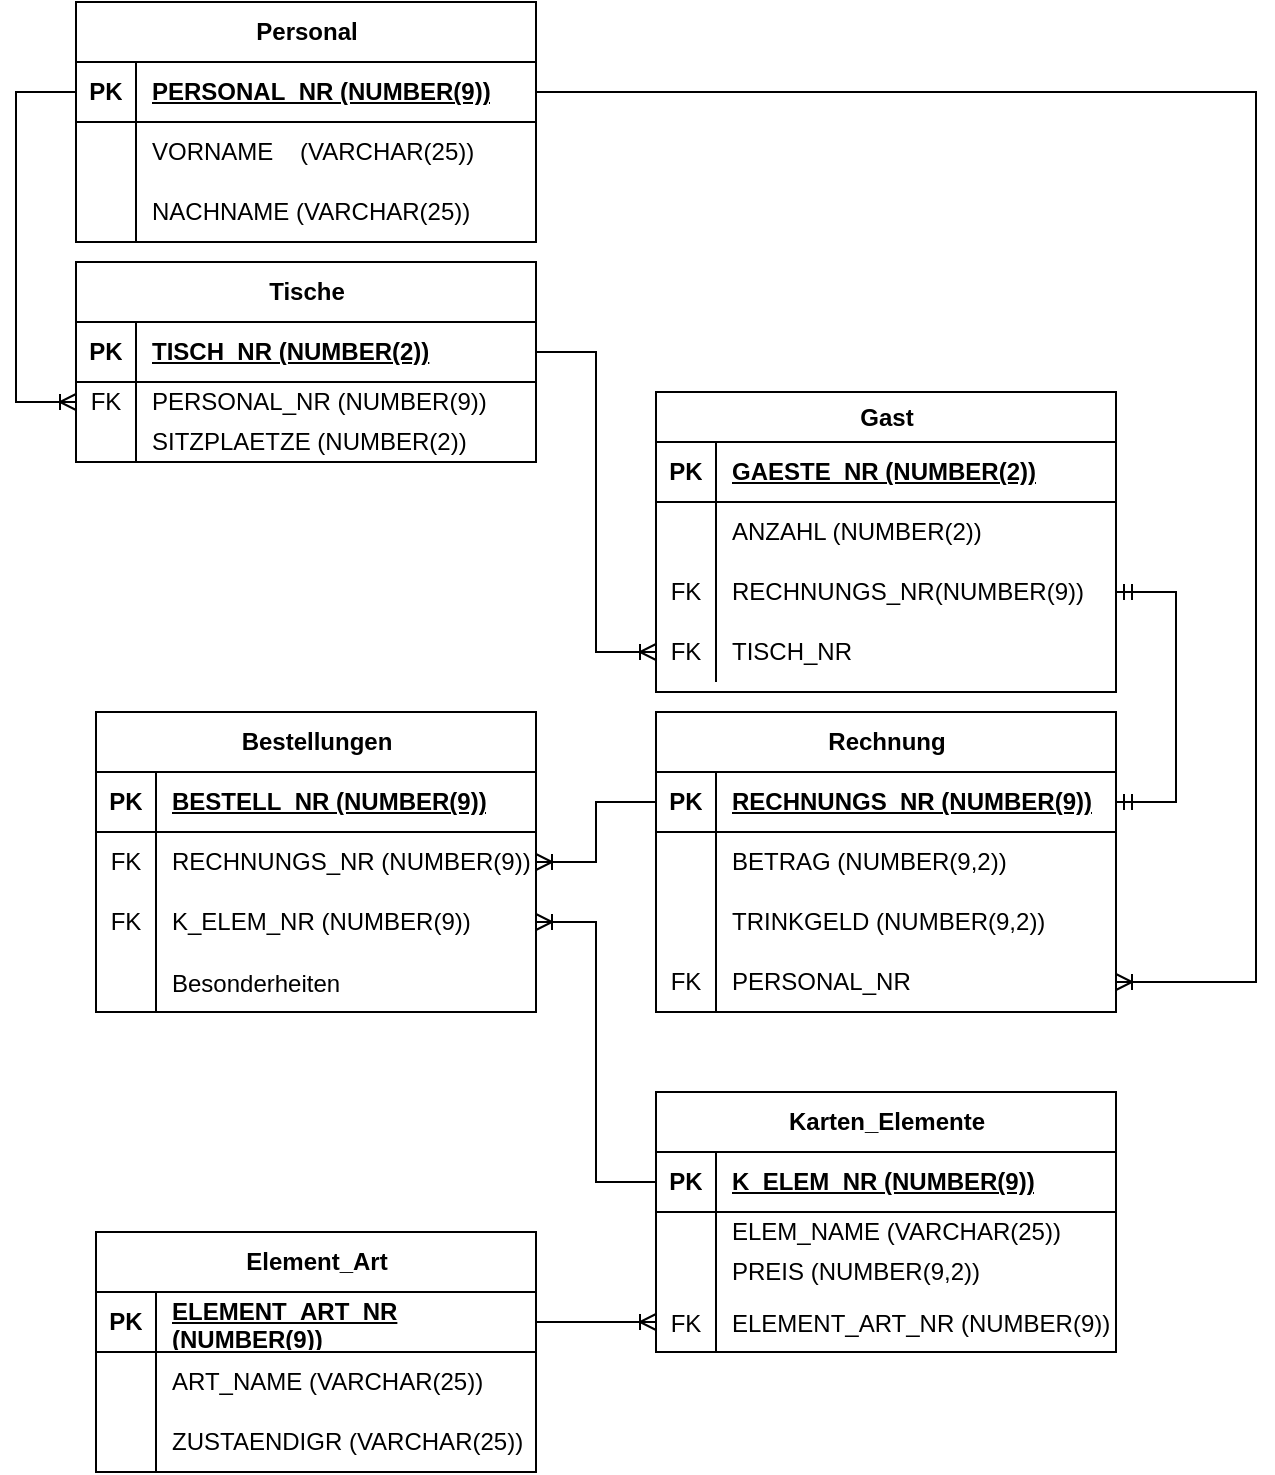<mxfile version="21.7.4" type="device">
  <diagram name="Seite-1" id="BIUIye-HD7TXxTzJmpE7">
    <mxGraphModel dx="1419" dy="723" grid="1" gridSize="10" guides="1" tooltips="1" connect="1" arrows="1" fold="1" page="1" pageScale="1" pageWidth="827" pageHeight="1169" math="0" shadow="0">
      <root>
        <mxCell id="0" />
        <mxCell id="1" parent="0" />
        <mxCell id="BYoR7-hSDwcqUZ0QUs6_-1" value="Tische" style="shape=table;startSize=30;container=1;collapsible=1;childLayout=tableLayout;fixedRows=1;rowLines=0;fontStyle=1;align=center;resizeLast=1;html=1;" parent="1" vertex="1">
          <mxGeometry x="30" y="140" width="230" height="100" as="geometry" />
        </mxCell>
        <mxCell id="BYoR7-hSDwcqUZ0QUs6_-2" value="" style="shape=tableRow;horizontal=0;startSize=0;swimlaneHead=0;swimlaneBody=0;fillColor=none;collapsible=0;dropTarget=0;points=[[0,0.5],[1,0.5]];portConstraint=eastwest;top=0;left=0;right=0;bottom=1;" parent="BYoR7-hSDwcqUZ0QUs6_-1" vertex="1">
          <mxGeometry y="30" width="230" height="30" as="geometry" />
        </mxCell>
        <mxCell id="BYoR7-hSDwcqUZ0QUs6_-3" value="PK" style="shape=partialRectangle;connectable=0;fillColor=none;top=0;left=0;bottom=0;right=0;fontStyle=1;overflow=hidden;whiteSpace=wrap;html=1;" parent="BYoR7-hSDwcqUZ0QUs6_-2" vertex="1">
          <mxGeometry width="30" height="30" as="geometry">
            <mxRectangle width="30" height="30" as="alternateBounds" />
          </mxGeometry>
        </mxCell>
        <mxCell id="BYoR7-hSDwcqUZ0QUs6_-4" value="TISCH_NR (NUMBER(2))" style="shape=partialRectangle;connectable=0;fillColor=none;top=0;left=0;bottom=0;right=0;align=left;spacingLeft=6;fontStyle=5;overflow=hidden;whiteSpace=wrap;html=1;" parent="BYoR7-hSDwcqUZ0QUs6_-2" vertex="1">
          <mxGeometry x="30" width="200" height="30" as="geometry">
            <mxRectangle width="200" height="30" as="alternateBounds" />
          </mxGeometry>
        </mxCell>
        <mxCell id="BYoR7-hSDwcqUZ0QUs6_-5" value="" style="shape=tableRow;horizontal=0;startSize=0;swimlaneHead=0;swimlaneBody=0;fillColor=none;collapsible=0;dropTarget=0;points=[[0,0.5],[1,0.5]];portConstraint=eastwest;top=0;left=0;right=0;bottom=0;" parent="BYoR7-hSDwcqUZ0QUs6_-1" vertex="1">
          <mxGeometry y="60" width="230" height="20" as="geometry" />
        </mxCell>
        <mxCell id="BYoR7-hSDwcqUZ0QUs6_-6" value="FK" style="shape=partialRectangle;connectable=0;fillColor=none;top=0;left=0;bottom=0;right=0;editable=1;overflow=hidden;whiteSpace=wrap;html=1;" parent="BYoR7-hSDwcqUZ0QUs6_-5" vertex="1">
          <mxGeometry width="30" height="20" as="geometry">
            <mxRectangle width="30" height="20" as="alternateBounds" />
          </mxGeometry>
        </mxCell>
        <mxCell id="BYoR7-hSDwcqUZ0QUs6_-7" value="PERSONAL_NR (NUMBER(9))" style="shape=partialRectangle;connectable=0;fillColor=none;top=0;left=0;bottom=0;right=0;align=left;spacingLeft=6;overflow=hidden;whiteSpace=wrap;html=1;" parent="BYoR7-hSDwcqUZ0QUs6_-5" vertex="1">
          <mxGeometry x="30" width="200" height="20" as="geometry">
            <mxRectangle width="200" height="20" as="alternateBounds" />
          </mxGeometry>
        </mxCell>
        <mxCell id="BYoR7-hSDwcqUZ0QUs6_-8" value="" style="shape=tableRow;horizontal=0;startSize=0;swimlaneHead=0;swimlaneBody=0;fillColor=none;collapsible=0;dropTarget=0;points=[[0,0.5],[1,0.5]];portConstraint=eastwest;top=0;left=0;right=0;bottom=0;" parent="BYoR7-hSDwcqUZ0QUs6_-1" vertex="1">
          <mxGeometry y="80" width="230" height="20" as="geometry" />
        </mxCell>
        <mxCell id="BYoR7-hSDwcqUZ0QUs6_-9" value="" style="shape=partialRectangle;connectable=0;fillColor=none;top=0;left=0;bottom=0;right=0;editable=1;overflow=hidden;whiteSpace=wrap;html=1;" parent="BYoR7-hSDwcqUZ0QUs6_-8" vertex="1">
          <mxGeometry width="30" height="20" as="geometry">
            <mxRectangle width="30" height="20" as="alternateBounds" />
          </mxGeometry>
        </mxCell>
        <mxCell id="BYoR7-hSDwcqUZ0QUs6_-10" value="SITZPLAETZE (NUMBER(2))" style="shape=partialRectangle;connectable=0;fillColor=none;top=0;left=0;bottom=0;right=0;align=left;spacingLeft=6;overflow=hidden;whiteSpace=wrap;html=1;" parent="BYoR7-hSDwcqUZ0QUs6_-8" vertex="1">
          <mxGeometry x="30" width="200" height="20" as="geometry">
            <mxRectangle width="200" height="20" as="alternateBounds" />
          </mxGeometry>
        </mxCell>
        <mxCell id="BYoR7-hSDwcqUZ0QUs6_-14" value="Gast" style="shape=table;startSize=25;container=1;collapsible=1;childLayout=tableLayout;fixedRows=1;rowLines=0;fontStyle=1;align=center;resizeLast=1;html=1;" parent="1" vertex="1">
          <mxGeometry x="320" y="205" width="230" height="150" as="geometry" />
        </mxCell>
        <mxCell id="BYoR7-hSDwcqUZ0QUs6_-15" value="" style="shape=tableRow;horizontal=0;startSize=0;swimlaneHead=0;swimlaneBody=0;fillColor=none;collapsible=0;dropTarget=0;points=[[0,0.5],[1,0.5]];portConstraint=eastwest;top=0;left=0;right=0;bottom=1;" parent="BYoR7-hSDwcqUZ0QUs6_-14" vertex="1">
          <mxGeometry y="25" width="230" height="30" as="geometry" />
        </mxCell>
        <mxCell id="BYoR7-hSDwcqUZ0QUs6_-16" value="PK" style="shape=partialRectangle;connectable=0;fillColor=none;top=0;left=0;bottom=0;right=0;fontStyle=1;overflow=hidden;whiteSpace=wrap;html=1;" parent="BYoR7-hSDwcqUZ0QUs6_-15" vertex="1">
          <mxGeometry width="30" height="30" as="geometry">
            <mxRectangle width="30" height="30" as="alternateBounds" />
          </mxGeometry>
        </mxCell>
        <mxCell id="BYoR7-hSDwcqUZ0QUs6_-17" value="GAESTE_NR (NUMBER(2))" style="shape=partialRectangle;connectable=0;fillColor=none;top=0;left=0;bottom=0;right=0;align=left;spacingLeft=6;fontStyle=5;overflow=hidden;whiteSpace=wrap;html=1;" parent="BYoR7-hSDwcqUZ0QUs6_-15" vertex="1">
          <mxGeometry x="30" width="200" height="30" as="geometry">
            <mxRectangle width="200" height="30" as="alternateBounds" />
          </mxGeometry>
        </mxCell>
        <mxCell id="BYoR7-hSDwcqUZ0QUs6_-18" value="" style="shape=tableRow;horizontal=0;startSize=0;swimlaneHead=0;swimlaneBody=0;fillColor=none;collapsible=0;dropTarget=0;points=[[0,0.5],[1,0.5]];portConstraint=eastwest;top=0;left=0;right=0;bottom=0;" parent="BYoR7-hSDwcqUZ0QUs6_-14" vertex="1">
          <mxGeometry y="55" width="230" height="30" as="geometry" />
        </mxCell>
        <mxCell id="BYoR7-hSDwcqUZ0QUs6_-19" value="" style="shape=partialRectangle;connectable=0;fillColor=none;top=0;left=0;bottom=0;right=0;editable=1;overflow=hidden;whiteSpace=wrap;html=1;" parent="BYoR7-hSDwcqUZ0QUs6_-18" vertex="1">
          <mxGeometry width="30" height="30" as="geometry">
            <mxRectangle width="30" height="30" as="alternateBounds" />
          </mxGeometry>
        </mxCell>
        <mxCell id="BYoR7-hSDwcqUZ0QUs6_-20" value="ANZAHL (NUMBER(2))" style="shape=partialRectangle;connectable=0;fillColor=none;top=0;left=0;bottom=0;right=0;align=left;spacingLeft=6;overflow=hidden;whiteSpace=wrap;html=1;" parent="BYoR7-hSDwcqUZ0QUs6_-18" vertex="1">
          <mxGeometry x="30" width="200" height="30" as="geometry">
            <mxRectangle width="200" height="30" as="alternateBounds" />
          </mxGeometry>
        </mxCell>
        <mxCell id="BYoR7-hSDwcqUZ0QUs6_-21" value="" style="shape=tableRow;horizontal=0;startSize=0;swimlaneHead=0;swimlaneBody=0;fillColor=none;collapsible=0;dropTarget=0;points=[[0,0.5],[1,0.5]];portConstraint=eastwest;top=0;left=0;right=0;bottom=0;" parent="BYoR7-hSDwcqUZ0QUs6_-14" vertex="1">
          <mxGeometry y="85" width="230" height="30" as="geometry" />
        </mxCell>
        <mxCell id="BYoR7-hSDwcqUZ0QUs6_-22" value="FK" style="shape=partialRectangle;connectable=0;fillColor=none;top=0;left=0;bottom=0;right=0;editable=1;overflow=hidden;whiteSpace=wrap;html=1;" parent="BYoR7-hSDwcqUZ0QUs6_-21" vertex="1">
          <mxGeometry width="30" height="30" as="geometry">
            <mxRectangle width="30" height="30" as="alternateBounds" />
          </mxGeometry>
        </mxCell>
        <mxCell id="BYoR7-hSDwcqUZ0QUs6_-23" value="RECHNUNGS_NR(NUMBER(9))" style="shape=partialRectangle;connectable=0;fillColor=none;top=0;left=0;bottom=0;right=0;align=left;spacingLeft=6;overflow=hidden;whiteSpace=wrap;html=1;" parent="BYoR7-hSDwcqUZ0QUs6_-21" vertex="1">
          <mxGeometry x="30" width="200" height="30" as="geometry">
            <mxRectangle width="200" height="30" as="alternateBounds" />
          </mxGeometry>
        </mxCell>
        <mxCell id="NPbkLMVoqN1sFmyFL0Lw-18" value="" style="shape=tableRow;horizontal=0;startSize=0;swimlaneHead=0;swimlaneBody=0;fillColor=none;collapsible=0;dropTarget=0;points=[[0,0.5],[1,0.5]];portConstraint=eastwest;top=0;left=0;right=0;bottom=0;" vertex="1" parent="BYoR7-hSDwcqUZ0QUs6_-14">
          <mxGeometry y="115" width="230" height="30" as="geometry" />
        </mxCell>
        <mxCell id="NPbkLMVoqN1sFmyFL0Lw-19" value="FK" style="shape=partialRectangle;connectable=0;fillColor=none;top=0;left=0;bottom=0;right=0;fontStyle=0;overflow=hidden;whiteSpace=wrap;html=1;" vertex="1" parent="NPbkLMVoqN1sFmyFL0Lw-18">
          <mxGeometry width="30" height="30" as="geometry">
            <mxRectangle width="30" height="30" as="alternateBounds" />
          </mxGeometry>
        </mxCell>
        <mxCell id="NPbkLMVoqN1sFmyFL0Lw-20" value="TISCH_NR" style="shape=partialRectangle;connectable=0;fillColor=none;top=0;left=0;bottom=0;right=0;align=left;spacingLeft=6;fontStyle=0;overflow=hidden;whiteSpace=wrap;html=1;" vertex="1" parent="NPbkLMVoqN1sFmyFL0Lw-18">
          <mxGeometry x="30" width="200" height="30" as="geometry">
            <mxRectangle width="200" height="30" as="alternateBounds" />
          </mxGeometry>
        </mxCell>
        <mxCell id="BYoR7-hSDwcqUZ0QUs6_-29" value="Personal" style="shape=table;startSize=30;container=1;collapsible=1;childLayout=tableLayout;fixedRows=1;rowLines=0;fontStyle=1;align=center;resizeLast=1;html=1;" parent="1" vertex="1">
          <mxGeometry x="30" y="10" width="230" height="120" as="geometry" />
        </mxCell>
        <mxCell id="BYoR7-hSDwcqUZ0QUs6_-30" value="" style="shape=tableRow;horizontal=0;startSize=0;swimlaneHead=0;swimlaneBody=0;fillColor=none;collapsible=0;dropTarget=0;points=[[0,0.5],[1,0.5]];portConstraint=eastwest;top=0;left=0;right=0;bottom=1;" parent="BYoR7-hSDwcqUZ0QUs6_-29" vertex="1">
          <mxGeometry y="30" width="230" height="30" as="geometry" />
        </mxCell>
        <mxCell id="BYoR7-hSDwcqUZ0QUs6_-31" value="PK" style="shape=partialRectangle;connectable=0;fillColor=none;top=0;left=0;bottom=0;right=0;fontStyle=1;overflow=hidden;whiteSpace=wrap;html=1;" parent="BYoR7-hSDwcqUZ0QUs6_-30" vertex="1">
          <mxGeometry width="30" height="30" as="geometry">
            <mxRectangle width="30" height="30" as="alternateBounds" />
          </mxGeometry>
        </mxCell>
        <mxCell id="BYoR7-hSDwcqUZ0QUs6_-32" value="PERSONAL_NR (NUMBER(9))" style="shape=partialRectangle;connectable=0;fillColor=none;top=0;left=0;bottom=0;right=0;align=left;spacingLeft=6;fontStyle=5;overflow=hidden;whiteSpace=wrap;html=1;" parent="BYoR7-hSDwcqUZ0QUs6_-30" vertex="1">
          <mxGeometry x="30" width="200" height="30" as="geometry">
            <mxRectangle width="200" height="30" as="alternateBounds" />
          </mxGeometry>
        </mxCell>
        <mxCell id="BYoR7-hSDwcqUZ0QUs6_-33" value="" style="shape=tableRow;horizontal=0;startSize=0;swimlaneHead=0;swimlaneBody=0;fillColor=none;collapsible=0;dropTarget=0;points=[[0,0.5],[1,0.5]];portConstraint=eastwest;top=0;left=0;right=0;bottom=0;" parent="BYoR7-hSDwcqUZ0QUs6_-29" vertex="1">
          <mxGeometry y="60" width="230" height="30" as="geometry" />
        </mxCell>
        <mxCell id="BYoR7-hSDwcqUZ0QUs6_-34" value="" style="shape=partialRectangle;connectable=0;fillColor=none;top=0;left=0;bottom=0;right=0;editable=1;overflow=hidden;whiteSpace=wrap;html=1;" parent="BYoR7-hSDwcqUZ0QUs6_-33" vertex="1">
          <mxGeometry width="30" height="30" as="geometry">
            <mxRectangle width="30" height="30" as="alternateBounds" />
          </mxGeometry>
        </mxCell>
        <mxCell id="BYoR7-hSDwcqUZ0QUs6_-35" value="VORNAME &amp;nbsp;&amp;nbsp; (VARCHAR(25))" style="shape=partialRectangle;connectable=0;fillColor=none;top=0;left=0;bottom=0;right=0;align=left;spacingLeft=6;overflow=hidden;whiteSpace=wrap;html=1;" parent="BYoR7-hSDwcqUZ0QUs6_-33" vertex="1">
          <mxGeometry x="30" width="200" height="30" as="geometry">
            <mxRectangle width="200" height="30" as="alternateBounds" />
          </mxGeometry>
        </mxCell>
        <mxCell id="BYoR7-hSDwcqUZ0QUs6_-36" value="" style="shape=tableRow;horizontal=0;startSize=0;swimlaneHead=0;swimlaneBody=0;fillColor=none;collapsible=0;dropTarget=0;points=[[0,0.5],[1,0.5]];portConstraint=eastwest;top=0;left=0;right=0;bottom=0;" parent="BYoR7-hSDwcqUZ0QUs6_-29" vertex="1">
          <mxGeometry y="90" width="230" height="30" as="geometry" />
        </mxCell>
        <mxCell id="BYoR7-hSDwcqUZ0QUs6_-37" value="" style="shape=partialRectangle;connectable=0;fillColor=none;top=0;left=0;bottom=0;right=0;editable=1;overflow=hidden;whiteSpace=wrap;html=1;" parent="BYoR7-hSDwcqUZ0QUs6_-36" vertex="1">
          <mxGeometry width="30" height="30" as="geometry">
            <mxRectangle width="30" height="30" as="alternateBounds" />
          </mxGeometry>
        </mxCell>
        <mxCell id="BYoR7-hSDwcqUZ0QUs6_-38" value="NACHNAME (VARCHAR(25))" style="shape=partialRectangle;connectable=0;fillColor=none;top=0;left=0;bottom=0;right=0;align=left;spacingLeft=6;overflow=hidden;whiteSpace=wrap;html=1;" parent="BYoR7-hSDwcqUZ0QUs6_-36" vertex="1">
          <mxGeometry x="30" width="200" height="30" as="geometry">
            <mxRectangle width="200" height="30" as="alternateBounds" />
          </mxGeometry>
        </mxCell>
        <mxCell id="BYoR7-hSDwcqUZ0QUs6_-42" value="" style="edgeStyle=elbowEdgeStyle;fontSize=12;html=1;endArrow=ERoneToMany;rounded=0;exitX=0;exitY=0.5;exitDx=0;exitDy=0;entryX=0;entryY=0.5;entryDx=0;entryDy=0;" parent="1" source="BYoR7-hSDwcqUZ0QUs6_-30" target="BYoR7-hSDwcqUZ0QUs6_-5" edge="1">
          <mxGeometry width="100" height="100" relative="1" as="geometry">
            <mxPoint x="30" y="150" as="sourcePoint" />
            <mxPoint y="240" as="targetPoint" />
            <Array as="points">
              <mxPoint y="133" />
            </Array>
          </mxGeometry>
        </mxCell>
        <mxCell id="BYoR7-hSDwcqUZ0QUs6_-60" value="Rechnung" style="shape=table;startSize=30;container=1;collapsible=1;childLayout=tableLayout;fixedRows=1;rowLines=0;fontStyle=1;align=center;resizeLast=1;html=1;" parent="1" vertex="1">
          <mxGeometry x="320" y="365" width="230" height="150" as="geometry" />
        </mxCell>
        <mxCell id="BYoR7-hSDwcqUZ0QUs6_-61" value="" style="shape=tableRow;horizontal=0;startSize=0;swimlaneHead=0;swimlaneBody=0;fillColor=none;collapsible=0;dropTarget=0;points=[[0,0.5],[1,0.5]];portConstraint=eastwest;top=0;left=0;right=0;bottom=1;" parent="BYoR7-hSDwcqUZ0QUs6_-60" vertex="1">
          <mxGeometry y="30" width="230" height="30" as="geometry" />
        </mxCell>
        <mxCell id="BYoR7-hSDwcqUZ0QUs6_-62" value="PK" style="shape=partialRectangle;connectable=0;fillColor=none;top=0;left=0;bottom=0;right=0;fontStyle=1;overflow=hidden;whiteSpace=wrap;html=1;" parent="BYoR7-hSDwcqUZ0QUs6_-61" vertex="1">
          <mxGeometry width="30" height="30" as="geometry">
            <mxRectangle width="30" height="30" as="alternateBounds" />
          </mxGeometry>
        </mxCell>
        <mxCell id="BYoR7-hSDwcqUZ0QUs6_-63" value="RECHNUNGS_NR (NUMBER(9))" style="shape=partialRectangle;connectable=0;fillColor=none;top=0;left=0;bottom=0;right=0;align=left;spacingLeft=6;fontStyle=5;overflow=hidden;whiteSpace=wrap;html=1;" parent="BYoR7-hSDwcqUZ0QUs6_-61" vertex="1">
          <mxGeometry x="30" width="200" height="30" as="geometry">
            <mxRectangle width="200" height="30" as="alternateBounds" />
          </mxGeometry>
        </mxCell>
        <mxCell id="BYoR7-hSDwcqUZ0QUs6_-64" value="" style="shape=tableRow;horizontal=0;startSize=0;swimlaneHead=0;swimlaneBody=0;fillColor=none;collapsible=0;dropTarget=0;points=[[0,0.5],[1,0.5]];portConstraint=eastwest;top=0;left=0;right=0;bottom=0;" parent="BYoR7-hSDwcqUZ0QUs6_-60" vertex="1">
          <mxGeometry y="60" width="230" height="30" as="geometry" />
        </mxCell>
        <mxCell id="BYoR7-hSDwcqUZ0QUs6_-65" value="" style="shape=partialRectangle;connectable=0;fillColor=none;top=0;left=0;bottom=0;right=0;editable=1;overflow=hidden;whiteSpace=wrap;html=1;" parent="BYoR7-hSDwcqUZ0QUs6_-64" vertex="1">
          <mxGeometry width="30" height="30" as="geometry">
            <mxRectangle width="30" height="30" as="alternateBounds" />
          </mxGeometry>
        </mxCell>
        <mxCell id="BYoR7-hSDwcqUZ0QUs6_-66" value="BETRAG (NUMBER(9,2))" style="shape=partialRectangle;connectable=0;fillColor=none;top=0;left=0;bottom=0;right=0;align=left;spacingLeft=6;overflow=hidden;whiteSpace=wrap;html=1;" parent="BYoR7-hSDwcqUZ0QUs6_-64" vertex="1">
          <mxGeometry x="30" width="200" height="30" as="geometry">
            <mxRectangle width="200" height="30" as="alternateBounds" />
          </mxGeometry>
        </mxCell>
        <mxCell id="BYoR7-hSDwcqUZ0QUs6_-67" value="" style="shape=tableRow;horizontal=0;startSize=0;swimlaneHead=0;swimlaneBody=0;fillColor=none;collapsible=0;dropTarget=0;points=[[0,0.5],[1,0.5]];portConstraint=eastwest;top=0;left=0;right=0;bottom=0;" parent="BYoR7-hSDwcqUZ0QUs6_-60" vertex="1">
          <mxGeometry y="90" width="230" height="30" as="geometry" />
        </mxCell>
        <mxCell id="BYoR7-hSDwcqUZ0QUs6_-68" value="" style="shape=partialRectangle;connectable=0;fillColor=none;top=0;left=0;bottom=0;right=0;editable=1;overflow=hidden;whiteSpace=wrap;html=1;" parent="BYoR7-hSDwcqUZ0QUs6_-67" vertex="1">
          <mxGeometry width="30" height="30" as="geometry">
            <mxRectangle width="30" height="30" as="alternateBounds" />
          </mxGeometry>
        </mxCell>
        <mxCell id="BYoR7-hSDwcqUZ0QUs6_-69" value="TRINKGELD (NUMBER(9,2))" style="shape=partialRectangle;connectable=0;fillColor=none;top=0;left=0;bottom=0;right=0;align=left;spacingLeft=6;overflow=hidden;whiteSpace=wrap;html=1;" parent="BYoR7-hSDwcqUZ0QUs6_-67" vertex="1">
          <mxGeometry x="30" width="200" height="30" as="geometry">
            <mxRectangle width="200" height="30" as="alternateBounds" />
          </mxGeometry>
        </mxCell>
        <mxCell id="NPbkLMVoqN1sFmyFL0Lw-14" value="" style="shape=tableRow;horizontal=0;startSize=0;swimlaneHead=0;swimlaneBody=0;fillColor=none;collapsible=0;dropTarget=0;points=[[0,0.5],[1,0.5]];portConstraint=eastwest;top=0;left=0;right=0;bottom=0;" vertex="1" parent="BYoR7-hSDwcqUZ0QUs6_-60">
          <mxGeometry y="120" width="230" height="30" as="geometry" />
        </mxCell>
        <mxCell id="NPbkLMVoqN1sFmyFL0Lw-15" value="FK" style="shape=partialRectangle;connectable=0;fillColor=none;top=0;left=0;bottom=0;right=0;fontStyle=0;overflow=hidden;whiteSpace=wrap;html=1;" vertex="1" parent="NPbkLMVoqN1sFmyFL0Lw-14">
          <mxGeometry width="30" height="30" as="geometry">
            <mxRectangle width="30" height="30" as="alternateBounds" />
          </mxGeometry>
        </mxCell>
        <mxCell id="NPbkLMVoqN1sFmyFL0Lw-16" value="PERSONAL_NR" style="shape=partialRectangle;connectable=0;fillColor=none;top=0;left=0;bottom=0;right=0;align=left;spacingLeft=6;fontStyle=0;overflow=hidden;whiteSpace=wrap;html=1;" vertex="1" parent="NPbkLMVoqN1sFmyFL0Lw-14">
          <mxGeometry x="30" width="200" height="30" as="geometry">
            <mxRectangle width="200" height="30" as="alternateBounds" />
          </mxGeometry>
        </mxCell>
        <mxCell id="BYoR7-hSDwcqUZ0QUs6_-73" value="" style="edgeStyle=entityRelationEdgeStyle;fontSize=12;html=1;endArrow=ERmandOne;startArrow=ERmandOne;rounded=0;entryX=1;entryY=0.5;entryDx=0;entryDy=0;exitX=1;exitY=0.5;exitDx=0;exitDy=0;" parent="1" source="BYoR7-hSDwcqUZ0QUs6_-21" target="BYoR7-hSDwcqUZ0QUs6_-61" edge="1">
          <mxGeometry width="100" height="100" relative="1" as="geometry">
            <mxPoint x="570" y="240" as="sourcePoint" />
            <mxPoint x="570" y="470" as="targetPoint" />
          </mxGeometry>
        </mxCell>
        <mxCell id="BYoR7-hSDwcqUZ0QUs6_-74" value="Karten_Elemente" style="shape=table;startSize=30;container=1;collapsible=1;childLayout=tableLayout;fixedRows=1;rowLines=0;fontStyle=1;align=center;resizeLast=1;html=1;" parent="1" vertex="1">
          <mxGeometry x="320" y="555" width="230" height="130" as="geometry" />
        </mxCell>
        <mxCell id="BYoR7-hSDwcqUZ0QUs6_-75" value="" style="shape=tableRow;horizontal=0;startSize=0;swimlaneHead=0;swimlaneBody=0;fillColor=none;collapsible=0;dropTarget=0;points=[[0,0.5],[1,0.5]];portConstraint=eastwest;top=0;left=0;right=0;bottom=1;" parent="BYoR7-hSDwcqUZ0QUs6_-74" vertex="1">
          <mxGeometry y="30" width="230" height="30" as="geometry" />
        </mxCell>
        <mxCell id="BYoR7-hSDwcqUZ0QUs6_-76" value="PK" style="shape=partialRectangle;connectable=0;fillColor=none;top=0;left=0;bottom=0;right=0;fontStyle=1;overflow=hidden;whiteSpace=wrap;html=1;" parent="BYoR7-hSDwcqUZ0QUs6_-75" vertex="1">
          <mxGeometry width="30" height="30" as="geometry">
            <mxRectangle width="30" height="30" as="alternateBounds" />
          </mxGeometry>
        </mxCell>
        <mxCell id="BYoR7-hSDwcqUZ0QUs6_-77" value="K_ELEM_NR (NUMBER(9))" style="shape=partialRectangle;connectable=0;fillColor=none;top=0;left=0;bottom=0;right=0;align=left;spacingLeft=6;fontStyle=5;overflow=hidden;whiteSpace=wrap;html=1;" parent="BYoR7-hSDwcqUZ0QUs6_-75" vertex="1">
          <mxGeometry x="30" width="200" height="30" as="geometry">
            <mxRectangle width="200" height="30" as="alternateBounds" />
          </mxGeometry>
        </mxCell>
        <mxCell id="BYoR7-hSDwcqUZ0QUs6_-78" value="" style="shape=tableRow;horizontal=0;startSize=0;swimlaneHead=0;swimlaneBody=0;fillColor=none;collapsible=0;dropTarget=0;points=[[0,0.5],[1,0.5]];portConstraint=eastwest;top=0;left=0;right=0;bottom=0;" parent="BYoR7-hSDwcqUZ0QUs6_-74" vertex="1">
          <mxGeometry y="60" width="230" height="20" as="geometry" />
        </mxCell>
        <mxCell id="BYoR7-hSDwcqUZ0QUs6_-79" value="" style="shape=partialRectangle;connectable=0;fillColor=none;top=0;left=0;bottom=0;right=0;editable=1;overflow=hidden;whiteSpace=wrap;html=1;" parent="BYoR7-hSDwcqUZ0QUs6_-78" vertex="1">
          <mxGeometry width="30" height="20" as="geometry">
            <mxRectangle width="30" height="20" as="alternateBounds" />
          </mxGeometry>
        </mxCell>
        <mxCell id="BYoR7-hSDwcqUZ0QUs6_-80" value="ELEM_NAME (VARCHAR(25))" style="shape=partialRectangle;connectable=0;fillColor=none;top=0;left=0;bottom=0;right=0;align=left;spacingLeft=6;overflow=hidden;whiteSpace=wrap;html=1;" parent="BYoR7-hSDwcqUZ0QUs6_-78" vertex="1">
          <mxGeometry x="30" width="200" height="20" as="geometry">
            <mxRectangle width="200" height="20" as="alternateBounds" />
          </mxGeometry>
        </mxCell>
        <mxCell id="BYoR7-hSDwcqUZ0QUs6_-81" value="" style="shape=tableRow;horizontal=0;startSize=0;swimlaneHead=0;swimlaneBody=0;fillColor=none;collapsible=0;dropTarget=0;points=[[0,0.5],[1,0.5]];portConstraint=eastwest;top=0;left=0;right=0;bottom=0;" parent="BYoR7-hSDwcqUZ0QUs6_-74" vertex="1">
          <mxGeometry y="80" width="230" height="20" as="geometry" />
        </mxCell>
        <mxCell id="BYoR7-hSDwcqUZ0QUs6_-82" value="" style="shape=partialRectangle;connectable=0;fillColor=none;top=0;left=0;bottom=0;right=0;editable=1;overflow=hidden;whiteSpace=wrap;html=1;" parent="BYoR7-hSDwcqUZ0QUs6_-81" vertex="1">
          <mxGeometry width="30" height="20" as="geometry">
            <mxRectangle width="30" height="20" as="alternateBounds" />
          </mxGeometry>
        </mxCell>
        <mxCell id="BYoR7-hSDwcqUZ0QUs6_-83" value="PREIS (NUMBER(9,2))" style="shape=partialRectangle;connectable=0;fillColor=none;top=0;left=0;bottom=0;right=0;align=left;spacingLeft=6;overflow=hidden;whiteSpace=wrap;html=1;" parent="BYoR7-hSDwcqUZ0QUs6_-81" vertex="1">
          <mxGeometry x="30" width="200" height="20" as="geometry">
            <mxRectangle width="200" height="20" as="alternateBounds" />
          </mxGeometry>
        </mxCell>
        <mxCell id="BYoR7-hSDwcqUZ0QUs6_-113" value="" style="shape=tableRow;horizontal=0;startSize=0;swimlaneHead=0;swimlaneBody=0;fillColor=none;collapsible=0;dropTarget=0;points=[[0,0.5],[1,0.5]];portConstraint=eastwest;top=0;left=0;right=0;bottom=0;" parent="BYoR7-hSDwcqUZ0QUs6_-74" vertex="1">
          <mxGeometry y="100" width="230" height="30" as="geometry" />
        </mxCell>
        <mxCell id="BYoR7-hSDwcqUZ0QUs6_-114" value="FK" style="shape=partialRectangle;connectable=0;fillColor=none;top=0;left=0;bottom=0;right=0;editable=1;overflow=hidden;" parent="BYoR7-hSDwcqUZ0QUs6_-113" vertex="1">
          <mxGeometry width="30" height="30" as="geometry">
            <mxRectangle width="30" height="30" as="alternateBounds" />
          </mxGeometry>
        </mxCell>
        <mxCell id="BYoR7-hSDwcqUZ0QUs6_-115" value="ELEMENT_ART_NR (NUMBER(9))" style="shape=partialRectangle;connectable=0;fillColor=none;top=0;left=0;bottom=0;right=0;align=left;spacingLeft=6;overflow=hidden;" parent="BYoR7-hSDwcqUZ0QUs6_-113" vertex="1">
          <mxGeometry x="30" width="200" height="30" as="geometry">
            <mxRectangle width="200" height="30" as="alternateBounds" />
          </mxGeometry>
        </mxCell>
        <mxCell id="BYoR7-hSDwcqUZ0QUs6_-87" value="Element_Art" style="shape=table;startSize=30;container=1;collapsible=1;childLayout=tableLayout;fixedRows=1;rowLines=0;fontStyle=1;align=center;resizeLast=1;html=1;" parent="1" vertex="1">
          <mxGeometry x="40" y="625" width="220" height="120" as="geometry" />
        </mxCell>
        <mxCell id="BYoR7-hSDwcqUZ0QUs6_-88" value="" style="shape=tableRow;horizontal=0;startSize=0;swimlaneHead=0;swimlaneBody=0;fillColor=none;collapsible=0;dropTarget=0;points=[[0,0.5],[1,0.5]];portConstraint=eastwest;top=0;left=0;right=0;bottom=1;" parent="BYoR7-hSDwcqUZ0QUs6_-87" vertex="1">
          <mxGeometry y="30" width="220" height="30" as="geometry" />
        </mxCell>
        <mxCell id="BYoR7-hSDwcqUZ0QUs6_-89" value="PK" style="shape=partialRectangle;connectable=0;fillColor=none;top=0;left=0;bottom=0;right=0;fontStyle=1;overflow=hidden;whiteSpace=wrap;html=1;" parent="BYoR7-hSDwcqUZ0QUs6_-88" vertex="1">
          <mxGeometry width="30" height="30" as="geometry">
            <mxRectangle width="30" height="30" as="alternateBounds" />
          </mxGeometry>
        </mxCell>
        <mxCell id="BYoR7-hSDwcqUZ0QUs6_-90" value="ELEMENT_ART_NR (NUMBER(9))" style="shape=partialRectangle;connectable=0;fillColor=none;top=0;left=0;bottom=0;right=0;align=left;spacingLeft=6;fontStyle=5;overflow=hidden;whiteSpace=wrap;html=1;" parent="BYoR7-hSDwcqUZ0QUs6_-88" vertex="1">
          <mxGeometry x="30" width="190" height="30" as="geometry">
            <mxRectangle width="190" height="30" as="alternateBounds" />
          </mxGeometry>
        </mxCell>
        <mxCell id="BYoR7-hSDwcqUZ0QUs6_-91" value="" style="shape=tableRow;horizontal=0;startSize=0;swimlaneHead=0;swimlaneBody=0;fillColor=none;collapsible=0;dropTarget=0;points=[[0,0.5],[1,0.5]];portConstraint=eastwest;top=0;left=0;right=0;bottom=0;" parent="BYoR7-hSDwcqUZ0QUs6_-87" vertex="1">
          <mxGeometry y="60" width="220" height="30" as="geometry" />
        </mxCell>
        <mxCell id="BYoR7-hSDwcqUZ0QUs6_-92" value="" style="shape=partialRectangle;connectable=0;fillColor=none;top=0;left=0;bottom=0;right=0;editable=1;overflow=hidden;whiteSpace=wrap;html=1;" parent="BYoR7-hSDwcqUZ0QUs6_-91" vertex="1">
          <mxGeometry width="30" height="30" as="geometry">
            <mxRectangle width="30" height="30" as="alternateBounds" />
          </mxGeometry>
        </mxCell>
        <mxCell id="BYoR7-hSDwcqUZ0QUs6_-93" value="ART_NAME (VARCHAR(25))" style="shape=partialRectangle;connectable=0;fillColor=none;top=0;left=0;bottom=0;right=0;align=left;spacingLeft=6;overflow=hidden;whiteSpace=wrap;html=1;" parent="BYoR7-hSDwcqUZ0QUs6_-91" vertex="1">
          <mxGeometry x="30" width="190" height="30" as="geometry">
            <mxRectangle width="190" height="30" as="alternateBounds" />
          </mxGeometry>
        </mxCell>
        <mxCell id="BYoR7-hSDwcqUZ0QUs6_-94" value="" style="shape=tableRow;horizontal=0;startSize=0;swimlaneHead=0;swimlaneBody=0;fillColor=none;collapsible=0;dropTarget=0;points=[[0,0.5],[1,0.5]];portConstraint=eastwest;top=0;left=0;right=0;bottom=0;" parent="BYoR7-hSDwcqUZ0QUs6_-87" vertex="1">
          <mxGeometry y="90" width="220" height="30" as="geometry" />
        </mxCell>
        <mxCell id="BYoR7-hSDwcqUZ0QUs6_-95" value="" style="shape=partialRectangle;connectable=0;fillColor=none;top=0;left=0;bottom=0;right=0;editable=1;overflow=hidden;whiteSpace=wrap;html=1;" parent="BYoR7-hSDwcqUZ0QUs6_-94" vertex="1">
          <mxGeometry width="30" height="30" as="geometry">
            <mxRectangle width="30" height="30" as="alternateBounds" />
          </mxGeometry>
        </mxCell>
        <mxCell id="BYoR7-hSDwcqUZ0QUs6_-96" value="ZUSTAENDIGR (VARCHAR(25))" style="shape=partialRectangle;connectable=0;fillColor=none;top=0;left=0;bottom=0;right=0;align=left;spacingLeft=6;overflow=hidden;whiteSpace=wrap;html=1;" parent="BYoR7-hSDwcqUZ0QUs6_-94" vertex="1">
          <mxGeometry x="30" width="190" height="30" as="geometry">
            <mxRectangle width="190" height="30" as="alternateBounds" />
          </mxGeometry>
        </mxCell>
        <mxCell id="BYoR7-hSDwcqUZ0QUs6_-100" value="Bestellungen" style="shape=table;startSize=30;container=1;collapsible=1;childLayout=tableLayout;fixedRows=1;rowLines=0;fontStyle=1;align=center;resizeLast=1;html=1;" parent="1" vertex="1">
          <mxGeometry x="40" y="365" width="220" height="150" as="geometry" />
        </mxCell>
        <mxCell id="BYoR7-hSDwcqUZ0QUs6_-101" value="" style="shape=tableRow;horizontal=0;startSize=0;swimlaneHead=0;swimlaneBody=0;fillColor=none;collapsible=0;dropTarget=0;points=[[0,0.5],[1,0.5]];portConstraint=eastwest;top=0;left=0;right=0;bottom=1;" parent="BYoR7-hSDwcqUZ0QUs6_-100" vertex="1">
          <mxGeometry y="30" width="220" height="30" as="geometry" />
        </mxCell>
        <mxCell id="BYoR7-hSDwcqUZ0QUs6_-102" value="PK" style="shape=partialRectangle;connectable=0;fillColor=none;top=0;left=0;bottom=0;right=0;fontStyle=1;overflow=hidden;whiteSpace=wrap;html=1;" parent="BYoR7-hSDwcqUZ0QUs6_-101" vertex="1">
          <mxGeometry width="30" height="30" as="geometry">
            <mxRectangle width="30" height="30" as="alternateBounds" />
          </mxGeometry>
        </mxCell>
        <mxCell id="BYoR7-hSDwcqUZ0QUs6_-103" value="BESTELL_NR (NUMBER(9))" style="shape=partialRectangle;connectable=0;fillColor=none;top=0;left=0;bottom=0;right=0;align=left;spacingLeft=6;fontStyle=5;overflow=hidden;whiteSpace=wrap;html=1;" parent="BYoR7-hSDwcqUZ0QUs6_-101" vertex="1">
          <mxGeometry x="30" width="190" height="30" as="geometry">
            <mxRectangle width="190" height="30" as="alternateBounds" />
          </mxGeometry>
        </mxCell>
        <mxCell id="BYoR7-hSDwcqUZ0QUs6_-104" value="" style="shape=tableRow;horizontal=0;startSize=0;swimlaneHead=0;swimlaneBody=0;fillColor=none;collapsible=0;dropTarget=0;points=[[0,0.5],[1,0.5]];portConstraint=eastwest;top=0;left=0;right=0;bottom=0;" parent="BYoR7-hSDwcqUZ0QUs6_-100" vertex="1">
          <mxGeometry y="60" width="220" height="30" as="geometry" />
        </mxCell>
        <mxCell id="BYoR7-hSDwcqUZ0QUs6_-105" value="FK" style="shape=partialRectangle;connectable=0;fillColor=none;top=0;left=0;bottom=0;right=0;editable=1;overflow=hidden;whiteSpace=wrap;html=1;" parent="BYoR7-hSDwcqUZ0QUs6_-104" vertex="1">
          <mxGeometry width="30" height="30" as="geometry">
            <mxRectangle width="30" height="30" as="alternateBounds" />
          </mxGeometry>
        </mxCell>
        <mxCell id="BYoR7-hSDwcqUZ0QUs6_-106" value="RECHNUNGS_NR (NUMBER(9))" style="shape=partialRectangle;connectable=0;fillColor=none;top=0;left=0;bottom=0;right=0;align=left;spacingLeft=6;overflow=hidden;whiteSpace=wrap;html=1;" parent="BYoR7-hSDwcqUZ0QUs6_-104" vertex="1">
          <mxGeometry x="30" width="190" height="30" as="geometry">
            <mxRectangle width="190" height="30" as="alternateBounds" />
          </mxGeometry>
        </mxCell>
        <mxCell id="BYoR7-hSDwcqUZ0QUs6_-107" value="" style="shape=tableRow;horizontal=0;startSize=0;swimlaneHead=0;swimlaneBody=0;fillColor=none;collapsible=0;dropTarget=0;points=[[0,0.5],[1,0.5]];portConstraint=eastwest;top=0;left=0;right=0;bottom=0;" parent="BYoR7-hSDwcqUZ0QUs6_-100" vertex="1">
          <mxGeometry y="90" width="220" height="30" as="geometry" />
        </mxCell>
        <mxCell id="BYoR7-hSDwcqUZ0QUs6_-108" value="FK" style="shape=partialRectangle;connectable=0;fillColor=none;top=0;left=0;bottom=0;right=0;editable=1;overflow=hidden;whiteSpace=wrap;html=1;" parent="BYoR7-hSDwcqUZ0QUs6_-107" vertex="1">
          <mxGeometry width="30" height="30" as="geometry">
            <mxRectangle width="30" height="30" as="alternateBounds" />
          </mxGeometry>
        </mxCell>
        <mxCell id="BYoR7-hSDwcqUZ0QUs6_-109" value="K_ELEM_NR (NUMBER(9))" style="shape=partialRectangle;connectable=0;fillColor=none;top=0;left=0;bottom=0;right=0;align=left;spacingLeft=6;overflow=hidden;whiteSpace=wrap;html=1;" parent="BYoR7-hSDwcqUZ0QUs6_-107" vertex="1">
          <mxGeometry x="30" width="190" height="30" as="geometry">
            <mxRectangle width="190" height="30" as="alternateBounds" />
          </mxGeometry>
        </mxCell>
        <mxCell id="NPbkLMVoqN1sFmyFL0Lw-6" value="" style="shape=tableRow;horizontal=0;startSize=0;swimlaneHead=0;swimlaneBody=0;fillColor=none;collapsible=0;dropTarget=0;points=[[0,0.5],[1,0.5]];portConstraint=eastwest;top=0;left=0;right=0;bottom=0;" vertex="1" parent="BYoR7-hSDwcqUZ0QUs6_-100">
          <mxGeometry y="120" width="220" height="30" as="geometry" />
        </mxCell>
        <mxCell id="NPbkLMVoqN1sFmyFL0Lw-7" value="" style="shape=partialRectangle;connectable=0;fillColor=none;top=0;left=0;bottom=0;right=0;editable=1;overflow=hidden;" vertex="1" parent="NPbkLMVoqN1sFmyFL0Lw-6">
          <mxGeometry width="30" height="30" as="geometry">
            <mxRectangle width="30" height="30" as="alternateBounds" />
          </mxGeometry>
        </mxCell>
        <mxCell id="NPbkLMVoqN1sFmyFL0Lw-8" value="Besonderheiten" style="shape=partialRectangle;connectable=0;fillColor=none;top=0;left=0;bottom=0;right=0;align=left;spacingLeft=6;overflow=hidden;" vertex="1" parent="NPbkLMVoqN1sFmyFL0Lw-6">
          <mxGeometry x="30" width="190" height="30" as="geometry">
            <mxRectangle width="190" height="30" as="alternateBounds" />
          </mxGeometry>
        </mxCell>
        <mxCell id="BYoR7-hSDwcqUZ0QUs6_-116" value="" style="edgeStyle=entityRelationEdgeStyle;fontSize=12;html=1;endArrow=ERoneToMany;rounded=0;exitX=1;exitY=0.5;exitDx=0;exitDy=0;entryX=0;entryY=0.5;entryDx=0;entryDy=0;" parent="1" source="BYoR7-hSDwcqUZ0QUs6_-88" target="BYoR7-hSDwcqUZ0QUs6_-113" edge="1">
          <mxGeometry width="100" height="100" relative="1" as="geometry">
            <mxPoint x="236" y="1040" as="sourcePoint" />
            <mxPoint x="320" y="720" as="targetPoint" />
          </mxGeometry>
        </mxCell>
        <mxCell id="BYoR7-hSDwcqUZ0QUs6_-117" value="" style="edgeStyle=entityRelationEdgeStyle;fontSize=12;html=1;endArrow=ERoneToMany;rounded=0;exitX=0;exitY=0.5;exitDx=0;exitDy=0;entryX=1;entryY=0.5;entryDx=0;entryDy=0;" parent="1" source="BYoR7-hSDwcqUZ0QUs6_-75" target="BYoR7-hSDwcqUZ0QUs6_-107" edge="1">
          <mxGeometry width="100" height="100" relative="1" as="geometry">
            <mxPoint x="276" y="590" as="sourcePoint" />
            <mxPoint x="250" y="590" as="targetPoint" />
          </mxGeometry>
        </mxCell>
        <mxCell id="BYoR7-hSDwcqUZ0QUs6_-118" value="" style="edgeStyle=entityRelationEdgeStyle;fontSize=12;html=1;endArrow=ERoneToMany;rounded=0;entryX=1;entryY=0.5;entryDx=0;entryDy=0;exitX=0;exitY=0.5;exitDx=0;exitDy=0;" parent="1" source="BYoR7-hSDwcqUZ0QUs6_-61" target="BYoR7-hSDwcqUZ0QUs6_-100" edge="1">
          <mxGeometry width="100" height="100" relative="1" as="geometry">
            <mxPoint x="280" y="370" as="sourcePoint" />
            <mxPoint x="376" y="490" as="targetPoint" />
          </mxGeometry>
        </mxCell>
        <mxCell id="NPbkLMVoqN1sFmyFL0Lw-22" value="" style="edgeStyle=entityRelationEdgeStyle;fontSize=12;html=1;endArrow=ERoneToMany;rounded=0;entryX=0;entryY=0.5;entryDx=0;entryDy=0;movable=1;resizable=1;rotatable=1;deletable=1;editable=1;locked=0;connectable=1;elbow=vertical;exitX=1;exitY=0.5;exitDx=0;exitDy=0;" edge="1" parent="1" source="BYoR7-hSDwcqUZ0QUs6_-2" target="NPbkLMVoqN1sFmyFL0Lw-18">
          <mxGeometry width="100" height="100" relative="1" as="geometry">
            <mxPoint x="270" y="180" as="sourcePoint" />
            <mxPoint x="290" y="365" as="targetPoint" />
            <Array as="points">
              <mxPoint x="-10" y="250" />
              <mxPoint x="10" y="290" />
              <mxPoint x="300" y="310" />
              <mxPoint x="310" y="300" />
            </Array>
          </mxGeometry>
        </mxCell>
        <mxCell id="NPbkLMVoqN1sFmyFL0Lw-25" value="" style="edgeStyle=orthogonalEdgeStyle;fontSize=12;html=1;endArrow=ERoneToMany;rounded=0;entryX=1;entryY=0.5;entryDx=0;entryDy=0;exitX=1;exitY=0.5;exitDx=0;exitDy=0;" edge="1" parent="1" source="BYoR7-hSDwcqUZ0QUs6_-30" target="NPbkLMVoqN1sFmyFL0Lw-14">
          <mxGeometry width="100" height="100" relative="1" as="geometry">
            <mxPoint x="300" y="57.5" as="sourcePoint" />
            <mxPoint x="590" y="502.5" as="targetPoint" />
            <Array as="points">
              <mxPoint x="620" y="55" />
              <mxPoint x="620" y="500" />
            </Array>
          </mxGeometry>
        </mxCell>
      </root>
    </mxGraphModel>
  </diagram>
</mxfile>
